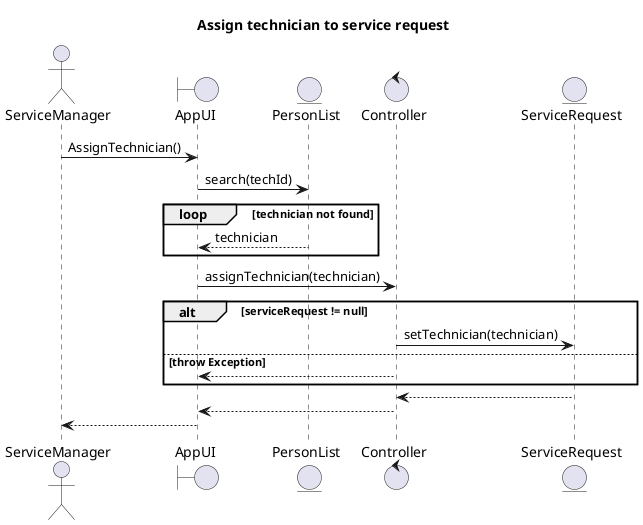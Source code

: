 @startuml
title Assign technician to service request
Actor ServiceManager
Boundary AppUI
Entity PersonList
Control Controller
Entity ServiceRequest

ServiceManager -> AppUI: AssignTechnician()
AppUI -> PersonList : search(techId)
loop technician not found
    PersonList --> AppUI : technician
end
AppUI -> Controller : assignTechnician(technician)
alt serviceRequest != null
    Controller -> ServiceRequest : setTechnician(technician)
else throw Exception
    Controller --> AppUI
end
ServiceRequest --> Controller
Controller --> AppUI
AppUI --> ServiceManager





@enduml